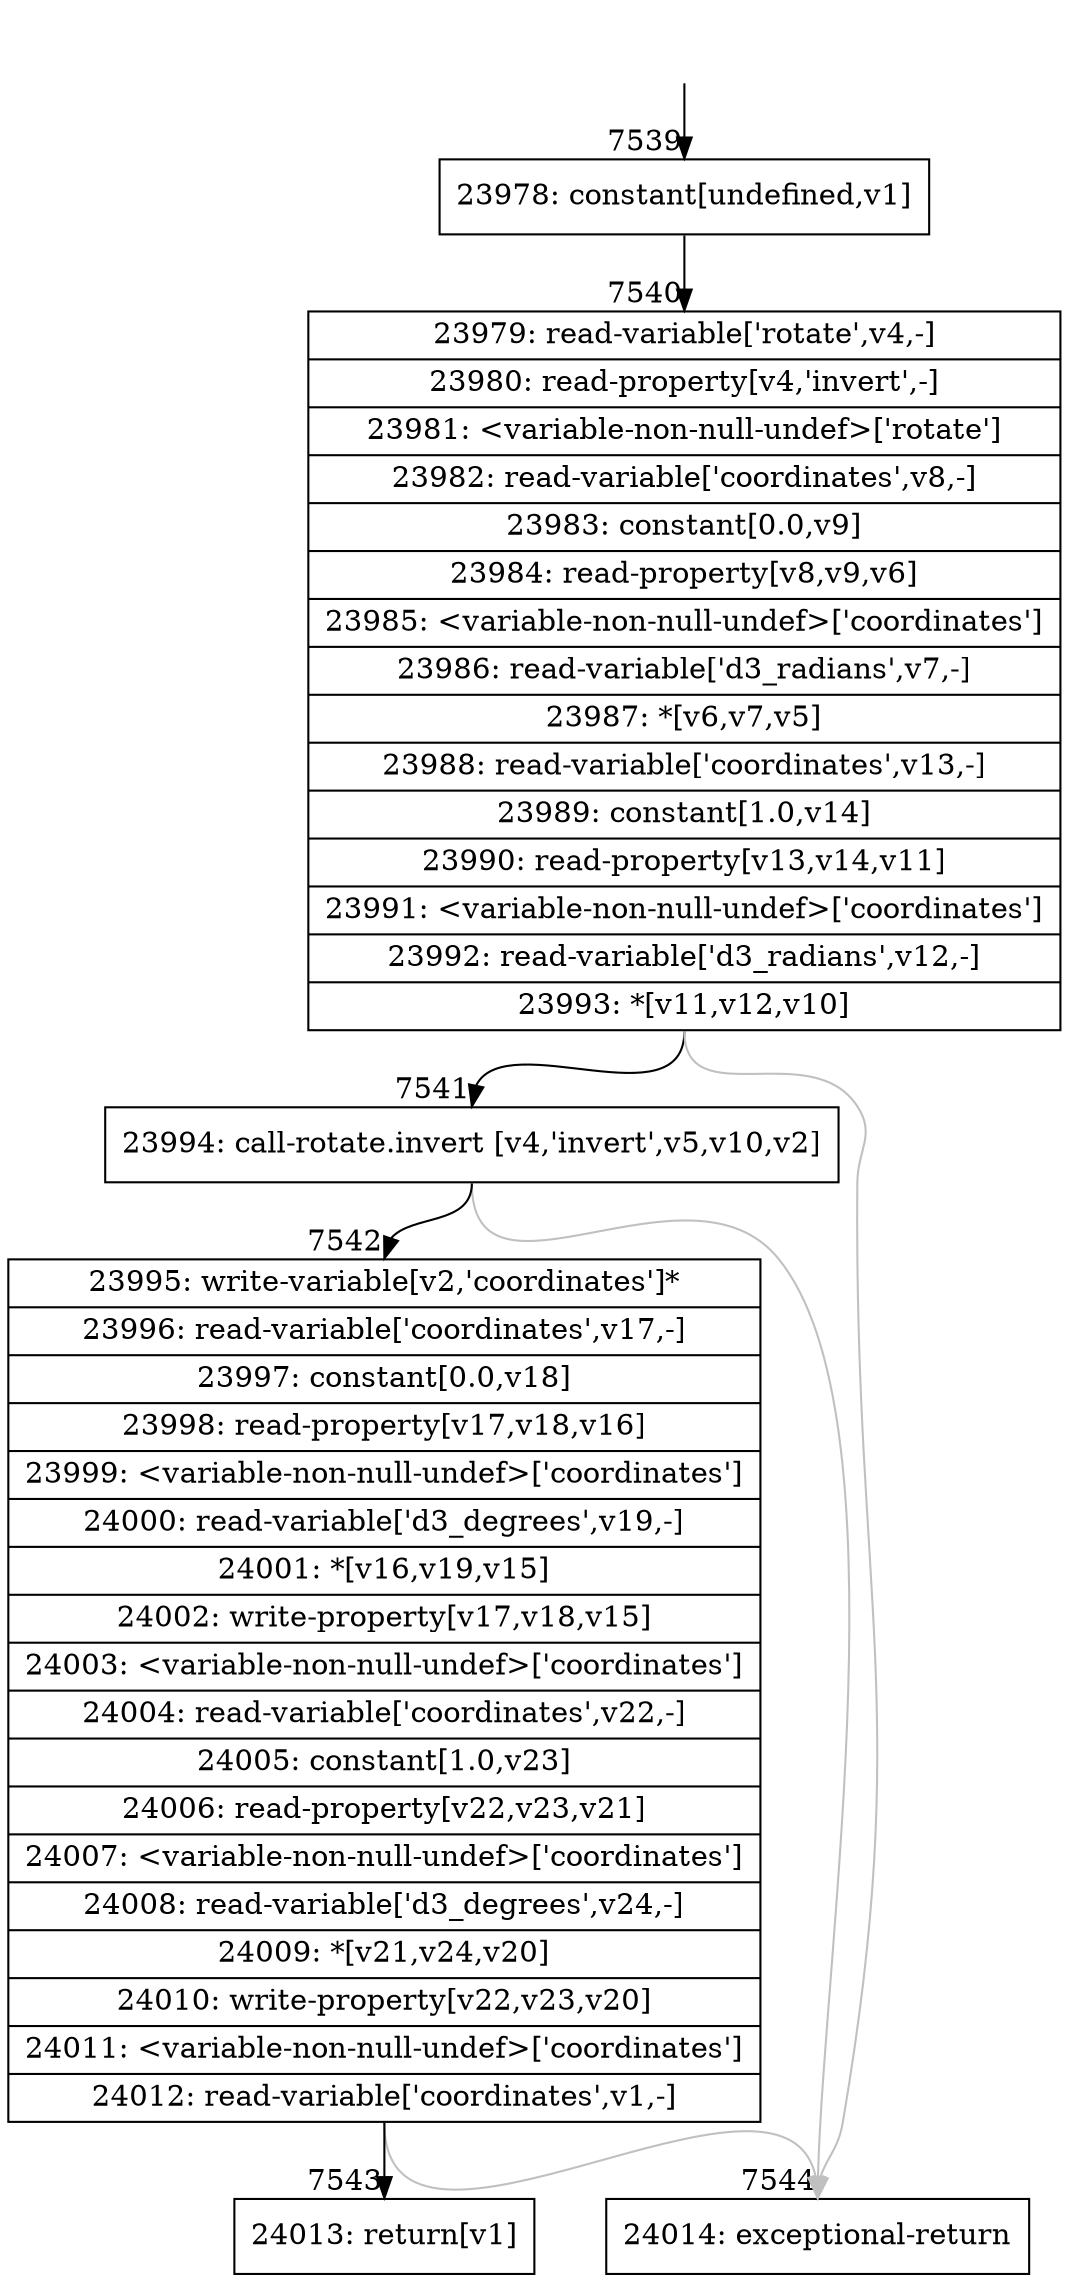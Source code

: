 digraph {
rankdir="TD"
BB_entry713[shape=none,label=""];
BB_entry713 -> BB7539 [tailport=s, headport=n, headlabel="    7539"]
BB7539 [shape=record label="{23978: constant[undefined,v1]}" ] 
BB7539 -> BB7540 [tailport=s, headport=n, headlabel="      7540"]
BB7540 [shape=record label="{23979: read-variable['rotate',v4,-]|23980: read-property[v4,'invert',-]|23981: \<variable-non-null-undef\>['rotate']|23982: read-variable['coordinates',v8,-]|23983: constant[0.0,v9]|23984: read-property[v8,v9,v6]|23985: \<variable-non-null-undef\>['coordinates']|23986: read-variable['d3_radians',v7,-]|23987: *[v6,v7,v5]|23988: read-variable['coordinates',v13,-]|23989: constant[1.0,v14]|23990: read-property[v13,v14,v11]|23991: \<variable-non-null-undef\>['coordinates']|23992: read-variable['d3_radians',v12,-]|23993: *[v11,v12,v10]}" ] 
BB7540 -> BB7541 [tailport=s, headport=n, headlabel="      7541"]
BB7540 -> BB7544 [tailport=s, headport=n, color=gray, headlabel="      7544"]
BB7541 [shape=record label="{23994: call-rotate.invert [v4,'invert',v5,v10,v2]}" ] 
BB7541 -> BB7542 [tailport=s, headport=n, headlabel="      7542"]
BB7541 -> BB7544 [tailport=s, headport=n, color=gray]
BB7542 [shape=record label="{23995: write-variable[v2,'coordinates']*|23996: read-variable['coordinates',v17,-]|23997: constant[0.0,v18]|23998: read-property[v17,v18,v16]|23999: \<variable-non-null-undef\>['coordinates']|24000: read-variable['d3_degrees',v19,-]|24001: *[v16,v19,v15]|24002: write-property[v17,v18,v15]|24003: \<variable-non-null-undef\>['coordinates']|24004: read-variable['coordinates',v22,-]|24005: constant[1.0,v23]|24006: read-property[v22,v23,v21]|24007: \<variable-non-null-undef\>['coordinates']|24008: read-variable['d3_degrees',v24,-]|24009: *[v21,v24,v20]|24010: write-property[v22,v23,v20]|24011: \<variable-non-null-undef\>['coordinates']|24012: read-variable['coordinates',v1,-]}" ] 
BB7542 -> BB7543 [tailport=s, headport=n, headlabel="      7543"]
BB7542 -> BB7544 [tailport=s, headport=n, color=gray]
BB7543 [shape=record label="{24013: return[v1]}" ] 
BB7544 [shape=record label="{24014: exceptional-return}" ] 
//#$~ 4397
}
